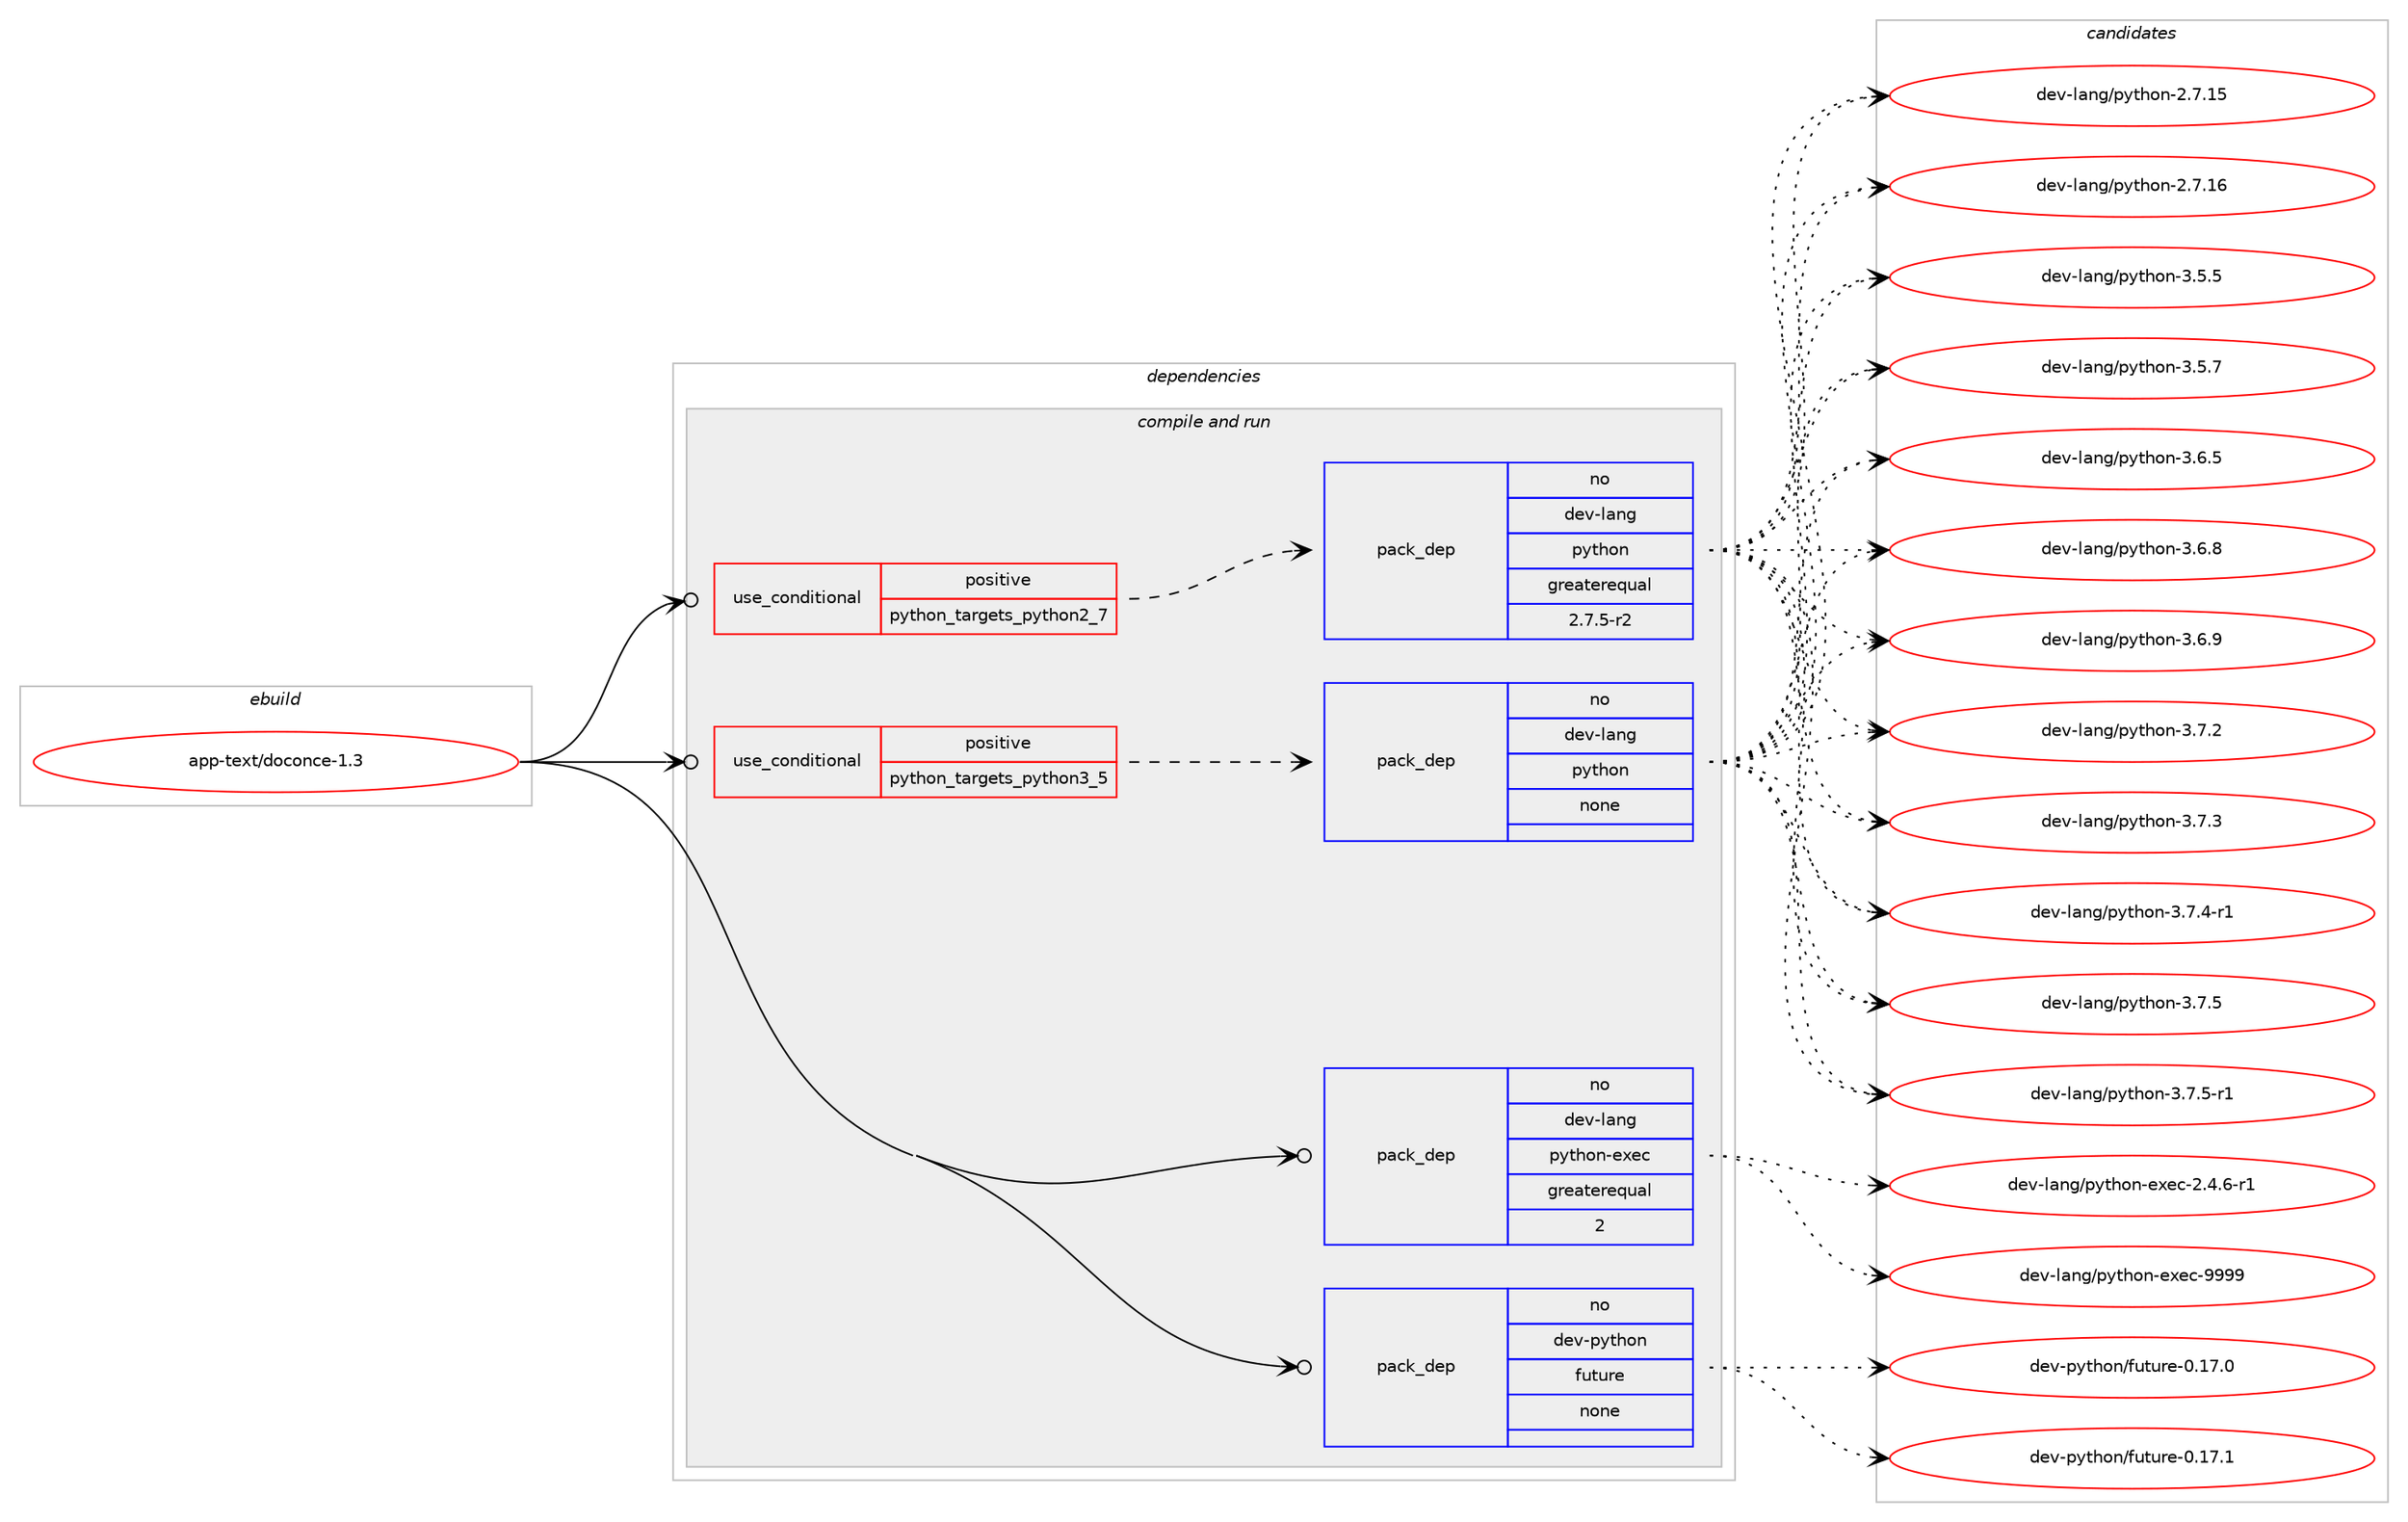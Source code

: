 digraph prolog {

# *************
# Graph options
# *************

newrank=true;
concentrate=true;
compound=true;
graph [rankdir=LR,fontname=Helvetica,fontsize=10,ranksep=1.5];#, ranksep=2.5, nodesep=0.2];
edge  [arrowhead=vee];
node  [fontname=Helvetica,fontsize=10];

# **********
# The ebuild
# **********

subgraph cluster_leftcol {
color=gray;
rank=same;
label=<<i>ebuild</i>>;
id [label="app-text/doconce-1.3", color=red, width=4, href="../app-text/doconce-1.3.svg"];
}

# ****************
# The dependencies
# ****************

subgraph cluster_midcol {
color=gray;
label=<<i>dependencies</i>>;
subgraph cluster_compile {
fillcolor="#eeeeee";
style=filled;
label=<<i>compile</i>>;
}
subgraph cluster_compileandrun {
fillcolor="#eeeeee";
style=filled;
label=<<i>compile and run</i>>;
subgraph cond121252 {
dependency508293 [label=<<TABLE BORDER="0" CELLBORDER="1" CELLSPACING="0" CELLPADDING="4"><TR><TD ROWSPAN="3" CELLPADDING="10">use_conditional</TD></TR><TR><TD>positive</TD></TR><TR><TD>python_targets_python2_7</TD></TR></TABLE>>, shape=none, color=red];
subgraph pack377850 {
dependency508294 [label=<<TABLE BORDER="0" CELLBORDER="1" CELLSPACING="0" CELLPADDING="4" WIDTH="220"><TR><TD ROWSPAN="6" CELLPADDING="30">pack_dep</TD></TR><TR><TD WIDTH="110">no</TD></TR><TR><TD>dev-lang</TD></TR><TR><TD>python</TD></TR><TR><TD>greaterequal</TD></TR><TR><TD>2.7.5-r2</TD></TR></TABLE>>, shape=none, color=blue];
}
dependency508293:e -> dependency508294:w [weight=20,style="dashed",arrowhead="vee"];
}
id:e -> dependency508293:w [weight=20,style="solid",arrowhead="odotvee"];
subgraph cond121253 {
dependency508295 [label=<<TABLE BORDER="0" CELLBORDER="1" CELLSPACING="0" CELLPADDING="4"><TR><TD ROWSPAN="3" CELLPADDING="10">use_conditional</TD></TR><TR><TD>positive</TD></TR><TR><TD>python_targets_python3_5</TD></TR></TABLE>>, shape=none, color=red];
subgraph pack377851 {
dependency508296 [label=<<TABLE BORDER="0" CELLBORDER="1" CELLSPACING="0" CELLPADDING="4" WIDTH="220"><TR><TD ROWSPAN="6" CELLPADDING="30">pack_dep</TD></TR><TR><TD WIDTH="110">no</TD></TR><TR><TD>dev-lang</TD></TR><TR><TD>python</TD></TR><TR><TD>none</TD></TR><TR><TD></TD></TR></TABLE>>, shape=none, color=blue];
}
dependency508295:e -> dependency508296:w [weight=20,style="dashed",arrowhead="vee"];
}
id:e -> dependency508295:w [weight=20,style="solid",arrowhead="odotvee"];
subgraph pack377852 {
dependency508297 [label=<<TABLE BORDER="0" CELLBORDER="1" CELLSPACING="0" CELLPADDING="4" WIDTH="220"><TR><TD ROWSPAN="6" CELLPADDING="30">pack_dep</TD></TR><TR><TD WIDTH="110">no</TD></TR><TR><TD>dev-lang</TD></TR><TR><TD>python-exec</TD></TR><TR><TD>greaterequal</TD></TR><TR><TD>2</TD></TR></TABLE>>, shape=none, color=blue];
}
id:e -> dependency508297:w [weight=20,style="solid",arrowhead="odotvee"];
subgraph pack377853 {
dependency508298 [label=<<TABLE BORDER="0" CELLBORDER="1" CELLSPACING="0" CELLPADDING="4" WIDTH="220"><TR><TD ROWSPAN="6" CELLPADDING="30">pack_dep</TD></TR><TR><TD WIDTH="110">no</TD></TR><TR><TD>dev-python</TD></TR><TR><TD>future</TD></TR><TR><TD>none</TD></TR><TR><TD></TD></TR></TABLE>>, shape=none, color=blue];
}
id:e -> dependency508298:w [weight=20,style="solid",arrowhead="odotvee"];
}
subgraph cluster_run {
fillcolor="#eeeeee";
style=filled;
label=<<i>run</i>>;
}
}

# **************
# The candidates
# **************

subgraph cluster_choices {
rank=same;
color=gray;
label=<<i>candidates</i>>;

subgraph choice377850 {
color=black;
nodesep=1;
choice10010111845108971101034711212111610411111045504655464953 [label="dev-lang/python-2.7.15", color=red, width=4,href="../dev-lang/python-2.7.15.svg"];
choice10010111845108971101034711212111610411111045504655464954 [label="dev-lang/python-2.7.16", color=red, width=4,href="../dev-lang/python-2.7.16.svg"];
choice100101118451089711010347112121116104111110455146534653 [label="dev-lang/python-3.5.5", color=red, width=4,href="../dev-lang/python-3.5.5.svg"];
choice100101118451089711010347112121116104111110455146534655 [label="dev-lang/python-3.5.7", color=red, width=4,href="../dev-lang/python-3.5.7.svg"];
choice100101118451089711010347112121116104111110455146544653 [label="dev-lang/python-3.6.5", color=red, width=4,href="../dev-lang/python-3.6.5.svg"];
choice100101118451089711010347112121116104111110455146544656 [label="dev-lang/python-3.6.8", color=red, width=4,href="../dev-lang/python-3.6.8.svg"];
choice100101118451089711010347112121116104111110455146544657 [label="dev-lang/python-3.6.9", color=red, width=4,href="../dev-lang/python-3.6.9.svg"];
choice100101118451089711010347112121116104111110455146554650 [label="dev-lang/python-3.7.2", color=red, width=4,href="../dev-lang/python-3.7.2.svg"];
choice100101118451089711010347112121116104111110455146554651 [label="dev-lang/python-3.7.3", color=red, width=4,href="../dev-lang/python-3.7.3.svg"];
choice1001011184510897110103471121211161041111104551465546524511449 [label="dev-lang/python-3.7.4-r1", color=red, width=4,href="../dev-lang/python-3.7.4-r1.svg"];
choice100101118451089711010347112121116104111110455146554653 [label="dev-lang/python-3.7.5", color=red, width=4,href="../dev-lang/python-3.7.5.svg"];
choice1001011184510897110103471121211161041111104551465546534511449 [label="dev-lang/python-3.7.5-r1", color=red, width=4,href="../dev-lang/python-3.7.5-r1.svg"];
dependency508294:e -> choice10010111845108971101034711212111610411111045504655464953:w [style=dotted,weight="100"];
dependency508294:e -> choice10010111845108971101034711212111610411111045504655464954:w [style=dotted,weight="100"];
dependency508294:e -> choice100101118451089711010347112121116104111110455146534653:w [style=dotted,weight="100"];
dependency508294:e -> choice100101118451089711010347112121116104111110455146534655:w [style=dotted,weight="100"];
dependency508294:e -> choice100101118451089711010347112121116104111110455146544653:w [style=dotted,weight="100"];
dependency508294:e -> choice100101118451089711010347112121116104111110455146544656:w [style=dotted,weight="100"];
dependency508294:e -> choice100101118451089711010347112121116104111110455146544657:w [style=dotted,weight="100"];
dependency508294:e -> choice100101118451089711010347112121116104111110455146554650:w [style=dotted,weight="100"];
dependency508294:e -> choice100101118451089711010347112121116104111110455146554651:w [style=dotted,weight="100"];
dependency508294:e -> choice1001011184510897110103471121211161041111104551465546524511449:w [style=dotted,weight="100"];
dependency508294:e -> choice100101118451089711010347112121116104111110455146554653:w [style=dotted,weight="100"];
dependency508294:e -> choice1001011184510897110103471121211161041111104551465546534511449:w [style=dotted,weight="100"];
}
subgraph choice377851 {
color=black;
nodesep=1;
choice10010111845108971101034711212111610411111045504655464953 [label="dev-lang/python-2.7.15", color=red, width=4,href="../dev-lang/python-2.7.15.svg"];
choice10010111845108971101034711212111610411111045504655464954 [label="dev-lang/python-2.7.16", color=red, width=4,href="../dev-lang/python-2.7.16.svg"];
choice100101118451089711010347112121116104111110455146534653 [label="dev-lang/python-3.5.5", color=red, width=4,href="../dev-lang/python-3.5.5.svg"];
choice100101118451089711010347112121116104111110455146534655 [label="dev-lang/python-3.5.7", color=red, width=4,href="../dev-lang/python-3.5.7.svg"];
choice100101118451089711010347112121116104111110455146544653 [label="dev-lang/python-3.6.5", color=red, width=4,href="../dev-lang/python-3.6.5.svg"];
choice100101118451089711010347112121116104111110455146544656 [label="dev-lang/python-3.6.8", color=red, width=4,href="../dev-lang/python-3.6.8.svg"];
choice100101118451089711010347112121116104111110455146544657 [label="dev-lang/python-3.6.9", color=red, width=4,href="../dev-lang/python-3.6.9.svg"];
choice100101118451089711010347112121116104111110455146554650 [label="dev-lang/python-3.7.2", color=red, width=4,href="../dev-lang/python-3.7.2.svg"];
choice100101118451089711010347112121116104111110455146554651 [label="dev-lang/python-3.7.3", color=red, width=4,href="../dev-lang/python-3.7.3.svg"];
choice1001011184510897110103471121211161041111104551465546524511449 [label="dev-lang/python-3.7.4-r1", color=red, width=4,href="../dev-lang/python-3.7.4-r1.svg"];
choice100101118451089711010347112121116104111110455146554653 [label="dev-lang/python-3.7.5", color=red, width=4,href="../dev-lang/python-3.7.5.svg"];
choice1001011184510897110103471121211161041111104551465546534511449 [label="dev-lang/python-3.7.5-r1", color=red, width=4,href="../dev-lang/python-3.7.5-r1.svg"];
dependency508296:e -> choice10010111845108971101034711212111610411111045504655464953:w [style=dotted,weight="100"];
dependency508296:e -> choice10010111845108971101034711212111610411111045504655464954:w [style=dotted,weight="100"];
dependency508296:e -> choice100101118451089711010347112121116104111110455146534653:w [style=dotted,weight="100"];
dependency508296:e -> choice100101118451089711010347112121116104111110455146534655:w [style=dotted,weight="100"];
dependency508296:e -> choice100101118451089711010347112121116104111110455146544653:w [style=dotted,weight="100"];
dependency508296:e -> choice100101118451089711010347112121116104111110455146544656:w [style=dotted,weight="100"];
dependency508296:e -> choice100101118451089711010347112121116104111110455146544657:w [style=dotted,weight="100"];
dependency508296:e -> choice100101118451089711010347112121116104111110455146554650:w [style=dotted,weight="100"];
dependency508296:e -> choice100101118451089711010347112121116104111110455146554651:w [style=dotted,weight="100"];
dependency508296:e -> choice1001011184510897110103471121211161041111104551465546524511449:w [style=dotted,weight="100"];
dependency508296:e -> choice100101118451089711010347112121116104111110455146554653:w [style=dotted,weight="100"];
dependency508296:e -> choice1001011184510897110103471121211161041111104551465546534511449:w [style=dotted,weight="100"];
}
subgraph choice377852 {
color=black;
nodesep=1;
choice10010111845108971101034711212111610411111045101120101994550465246544511449 [label="dev-lang/python-exec-2.4.6-r1", color=red, width=4,href="../dev-lang/python-exec-2.4.6-r1.svg"];
choice10010111845108971101034711212111610411111045101120101994557575757 [label="dev-lang/python-exec-9999", color=red, width=4,href="../dev-lang/python-exec-9999.svg"];
dependency508297:e -> choice10010111845108971101034711212111610411111045101120101994550465246544511449:w [style=dotted,weight="100"];
dependency508297:e -> choice10010111845108971101034711212111610411111045101120101994557575757:w [style=dotted,weight="100"];
}
subgraph choice377853 {
color=black;
nodesep=1;
choice100101118451121211161041111104710211711611711410145484649554648 [label="dev-python/future-0.17.0", color=red, width=4,href="../dev-python/future-0.17.0.svg"];
choice100101118451121211161041111104710211711611711410145484649554649 [label="dev-python/future-0.17.1", color=red, width=4,href="../dev-python/future-0.17.1.svg"];
dependency508298:e -> choice100101118451121211161041111104710211711611711410145484649554648:w [style=dotted,weight="100"];
dependency508298:e -> choice100101118451121211161041111104710211711611711410145484649554649:w [style=dotted,weight="100"];
}
}

}

